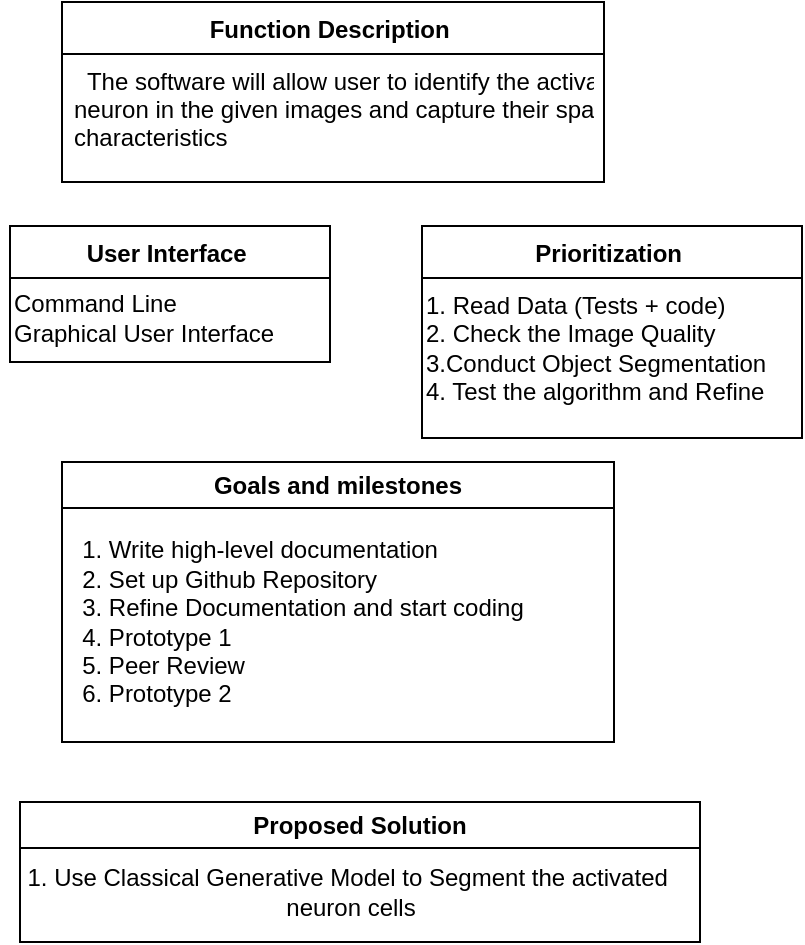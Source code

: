 <mxfile version="20.8.4" type="device"><diagram id="C5RBs43oDa-KdzZeNtuy" name="Page-1"><mxGraphModel dx="1060" dy="501" grid="1" gridSize="10" guides="1" tooltips="1" connect="1" arrows="1" fold="1" page="1" pageScale="1" pageWidth="827" pageHeight="1169" math="0" shadow="0"><root><mxCell id="WIyWlLk6GJQsqaUBKTNV-0"/><mxCell id="WIyWlLk6GJQsqaUBKTNV-1" parent="WIyWlLk6GJQsqaUBKTNV-0"/><mxCell id="zkfFHV4jXpPFQw0GAbJ--6" value="User Interface " style="swimlane;fontStyle=1;align=center;verticalAlign=top;childLayout=stackLayout;horizontal=1;startSize=26;horizontalStack=0;resizeParent=1;resizeLast=0;collapsible=1;marginBottom=0;rounded=0;shadow=0;strokeWidth=1;" parent="WIyWlLk6GJQsqaUBKTNV-1" vertex="1"><mxGeometry x="254" y="172" width="160" height="68" as="geometry"><mxRectangle x="130" y="380" width="160" height="26" as="alternateBounds"/></mxGeometry></mxCell><mxCell id="I5Bra5VIFiO_fxqOdnNU-2" value="Command Line&lt;br&gt;Graphical User Interface" style="text;html=1;align=left;verticalAlign=middle;resizable=0;points=[];autosize=1;strokeColor=none;fillColor=none;" vertex="1" parent="zkfFHV4jXpPFQw0GAbJ--6"><mxGeometry y="26" width="160" height="40" as="geometry"/></mxCell><mxCell id="zkfFHV4jXpPFQw0GAbJ--13" value="Prioritization " style="swimlane;fontStyle=1;align=center;verticalAlign=top;childLayout=stackLayout;horizontal=1;startSize=26;horizontalStack=0;resizeParent=1;resizeLast=0;collapsible=1;marginBottom=0;rounded=0;shadow=0;strokeWidth=1;" parent="WIyWlLk6GJQsqaUBKTNV-1" vertex="1"><mxGeometry x="460" y="172" width="190" height="106" as="geometry"><mxRectangle x="340" y="380" width="170" height="26" as="alternateBounds"/></mxGeometry></mxCell><mxCell id="I5Bra5VIFiO_fxqOdnNU-6" value="1. Read Data (Tests + code)&lt;br&gt;2. Check the Image Quality&amp;nbsp;&lt;br&gt;3.Conduct Object Segmentation&lt;br&gt;4. Test the algorithm and Refine" style="text;html=1;align=left;verticalAlign=middle;resizable=0;points=[];autosize=1;strokeColor=none;fillColor=none;" vertex="1" parent="zkfFHV4jXpPFQw0GAbJ--13"><mxGeometry y="26" width="190" height="70" as="geometry"/></mxCell><mxCell id="zkfFHV4jXpPFQw0GAbJ--17" value="Function Description " style="swimlane;fontStyle=1;align=center;verticalAlign=top;childLayout=stackLayout;horizontal=1;startSize=26;horizontalStack=0;resizeParent=1;resizeLast=0;collapsible=1;marginBottom=0;rounded=0;shadow=0;strokeWidth=1;" parent="WIyWlLk6GJQsqaUBKTNV-1" vertex="1"><mxGeometry x="280" y="60" width="271" height="90" as="geometry"><mxRectangle x="550" y="140" width="160" height="26" as="alternateBounds"/></mxGeometry></mxCell><mxCell id="zkfFHV4jXpPFQw0GAbJ--18" value="  The software will allow user to identify the activated &#10;neuron in the given images and capture their spatial &#10;characteristics" style="text;align=left;verticalAlign=top;spacingLeft=4;spacingRight=4;overflow=hidden;rotatable=0;points=[[0,0.5],[1,0.5]];portConstraint=eastwest;" parent="zkfFHV4jXpPFQw0GAbJ--17" vertex="1"><mxGeometry y="26" width="271" height="60" as="geometry"/></mxCell><mxCell id="I5Bra5VIFiO_fxqOdnNU-10" value="Goals and milestones" style="swimlane;whiteSpace=wrap;html=1;" vertex="1" parent="WIyWlLk6GJQsqaUBKTNV-1"><mxGeometry x="280" y="290" width="276" height="140" as="geometry"/></mxCell><mxCell id="I5Bra5VIFiO_fxqOdnNU-11" value="&lt;div style=&quot;text-align: left;&quot;&gt;&lt;span style=&quot;background-color: initial;&quot;&gt;1. Write high-level documentation&lt;/span&gt;&lt;/div&gt;&lt;div style=&quot;text-align: left;&quot;&gt;&lt;span style=&quot;background-color: initial;&quot;&gt;2. Set up Github Repository&amp;nbsp;&lt;/span&gt;&lt;/div&gt;&lt;div style=&quot;text-align: left;&quot;&gt;&lt;span style=&quot;background-color: initial;&quot;&gt;3. Refine Documentation and start coding&lt;/span&gt;&lt;/div&gt;&lt;div style=&quot;text-align: left;&quot;&gt;4. Prototype 1&lt;br style=&quot;border-color: var(--border-color); text-align: center;&quot;&gt;&lt;span style=&quot;text-align: center;&quot;&gt;5. Peer Review&lt;/span&gt;&lt;/div&gt;&lt;div style=&quot;text-align: left;&quot;&gt;&lt;span style=&quot;text-align: center;&quot;&gt;6. Prototype 2&lt;/span&gt;&lt;/div&gt;" style="text;html=1;align=center;verticalAlign=middle;resizable=0;points=[];autosize=1;strokeColor=none;fillColor=none;" vertex="1" parent="I5Bra5VIFiO_fxqOdnNU-10"><mxGeometry y="30" width="240" height="100" as="geometry"/></mxCell><mxCell id="I5Bra5VIFiO_fxqOdnNU-24" value="Proposed Solution" style="swimlane;whiteSpace=wrap;html=1;" vertex="1" parent="WIyWlLk6GJQsqaUBKTNV-1"><mxGeometry x="259" y="460" width="340" height="70" as="geometry"/></mxCell><mxCell id="I5Bra5VIFiO_fxqOdnNU-25" value="1. Use Classical Generative Model to Segment the activated&amp;nbsp;&lt;br&gt;neuron cells" style="text;html=1;align=center;verticalAlign=middle;resizable=0;points=[];autosize=1;strokeColor=none;fillColor=none;" vertex="1" parent="I5Bra5VIFiO_fxqOdnNU-24"><mxGeometry x="-10" y="25" width="350" height="40" as="geometry"/></mxCell></root></mxGraphModel></diagram></mxfile>